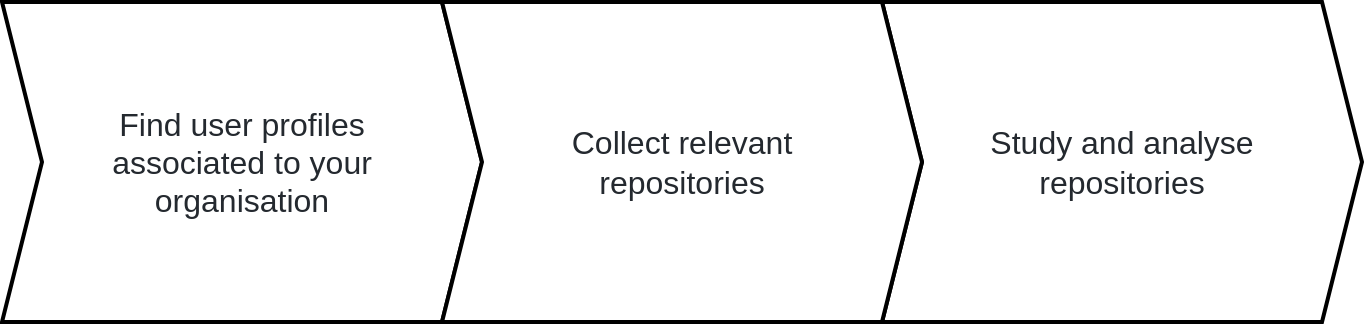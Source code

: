 <mxfile version="16.2.4" type="github"><diagram id="4NOwFIogvyqV_HHxET-V" name="Page-1"><mxGraphModel dx="926" dy="601" grid="1" gridSize="10" guides="1" tooltips="1" connect="1" arrows="1" fold="1" page="1" pageScale="1" pageWidth="850" pageHeight="1100" math="0" shadow="0"><root><mxCell id="0"/><mxCell id="1" parent="0"/><mxCell id="P2dMDeex_QkigtxyZ8n3-1" value="&lt;span style=&quot;color: rgb(36 , 41 , 47) ; font-family: , &amp;#34;system-ui&amp;#34; , &amp;#34;segoe ui&amp;#34; , &amp;#34;helvetica&amp;#34; , &amp;#34;arial&amp;#34; , sans-serif , &amp;#34;apple color emoji&amp;#34; , &amp;#34;segoe ui emoji&amp;#34; ; font-size: 16px ; background-color: rgb(255 , 255 , 255)&quot;&gt;Find user profiles &lt;br&gt;associated to your &lt;br&gt;organisation&lt;/span&gt;" style="shape=step;perimeter=stepPerimeter;whiteSpace=wrap;html=1;fixedSize=1;strokeWidth=2;" vertex="1" parent="1"><mxGeometry x="85" y="60" width="240" height="160" as="geometry"/></mxCell><mxCell id="P2dMDeex_QkigtxyZ8n3-2" value="&lt;font color=&quot;#24292f&quot;&gt;&lt;span style=&quot;background-color: rgb(255 , 255 , 255)&quot;&gt;&lt;span style=&quot;font-size: 16px&quot;&gt;Study and analyse&lt;/span&gt;&lt;br&gt;&lt;span style=&quot;font-size: 16px&quot;&gt;repositories&lt;/span&gt;&lt;br&gt;&lt;/span&gt;&lt;/font&gt;" style="shape=step;perimeter=stepPerimeter;whiteSpace=wrap;html=1;fixedSize=1;strokeWidth=2;" vertex="1" parent="1"><mxGeometry x="525" y="60" width="240" height="160" as="geometry"/></mxCell><mxCell id="P2dMDeex_QkigtxyZ8n3-3" value="&lt;span style=&quot;color: rgb(36 , 41 , 47) ; font-family: , &amp;#34;system-ui&amp;#34; , &amp;#34;segoe ui&amp;#34; , &amp;#34;helvetica&amp;#34; , &amp;#34;arial&amp;#34; , sans-serif , &amp;#34;apple color emoji&amp;#34; , &amp;#34;segoe ui emoji&amp;#34; ; font-size: 16px ; background-color: rgb(255 , 255 , 255)&quot;&gt;Collect relevant &lt;br&gt;repositories&lt;/span&gt;" style="shape=step;perimeter=stepPerimeter;whiteSpace=wrap;html=1;fixedSize=1;strokeWidth=2;" vertex="1" parent="1"><mxGeometry x="305" y="60" width="240" height="160" as="geometry"/></mxCell></root></mxGraphModel></diagram></mxfile>